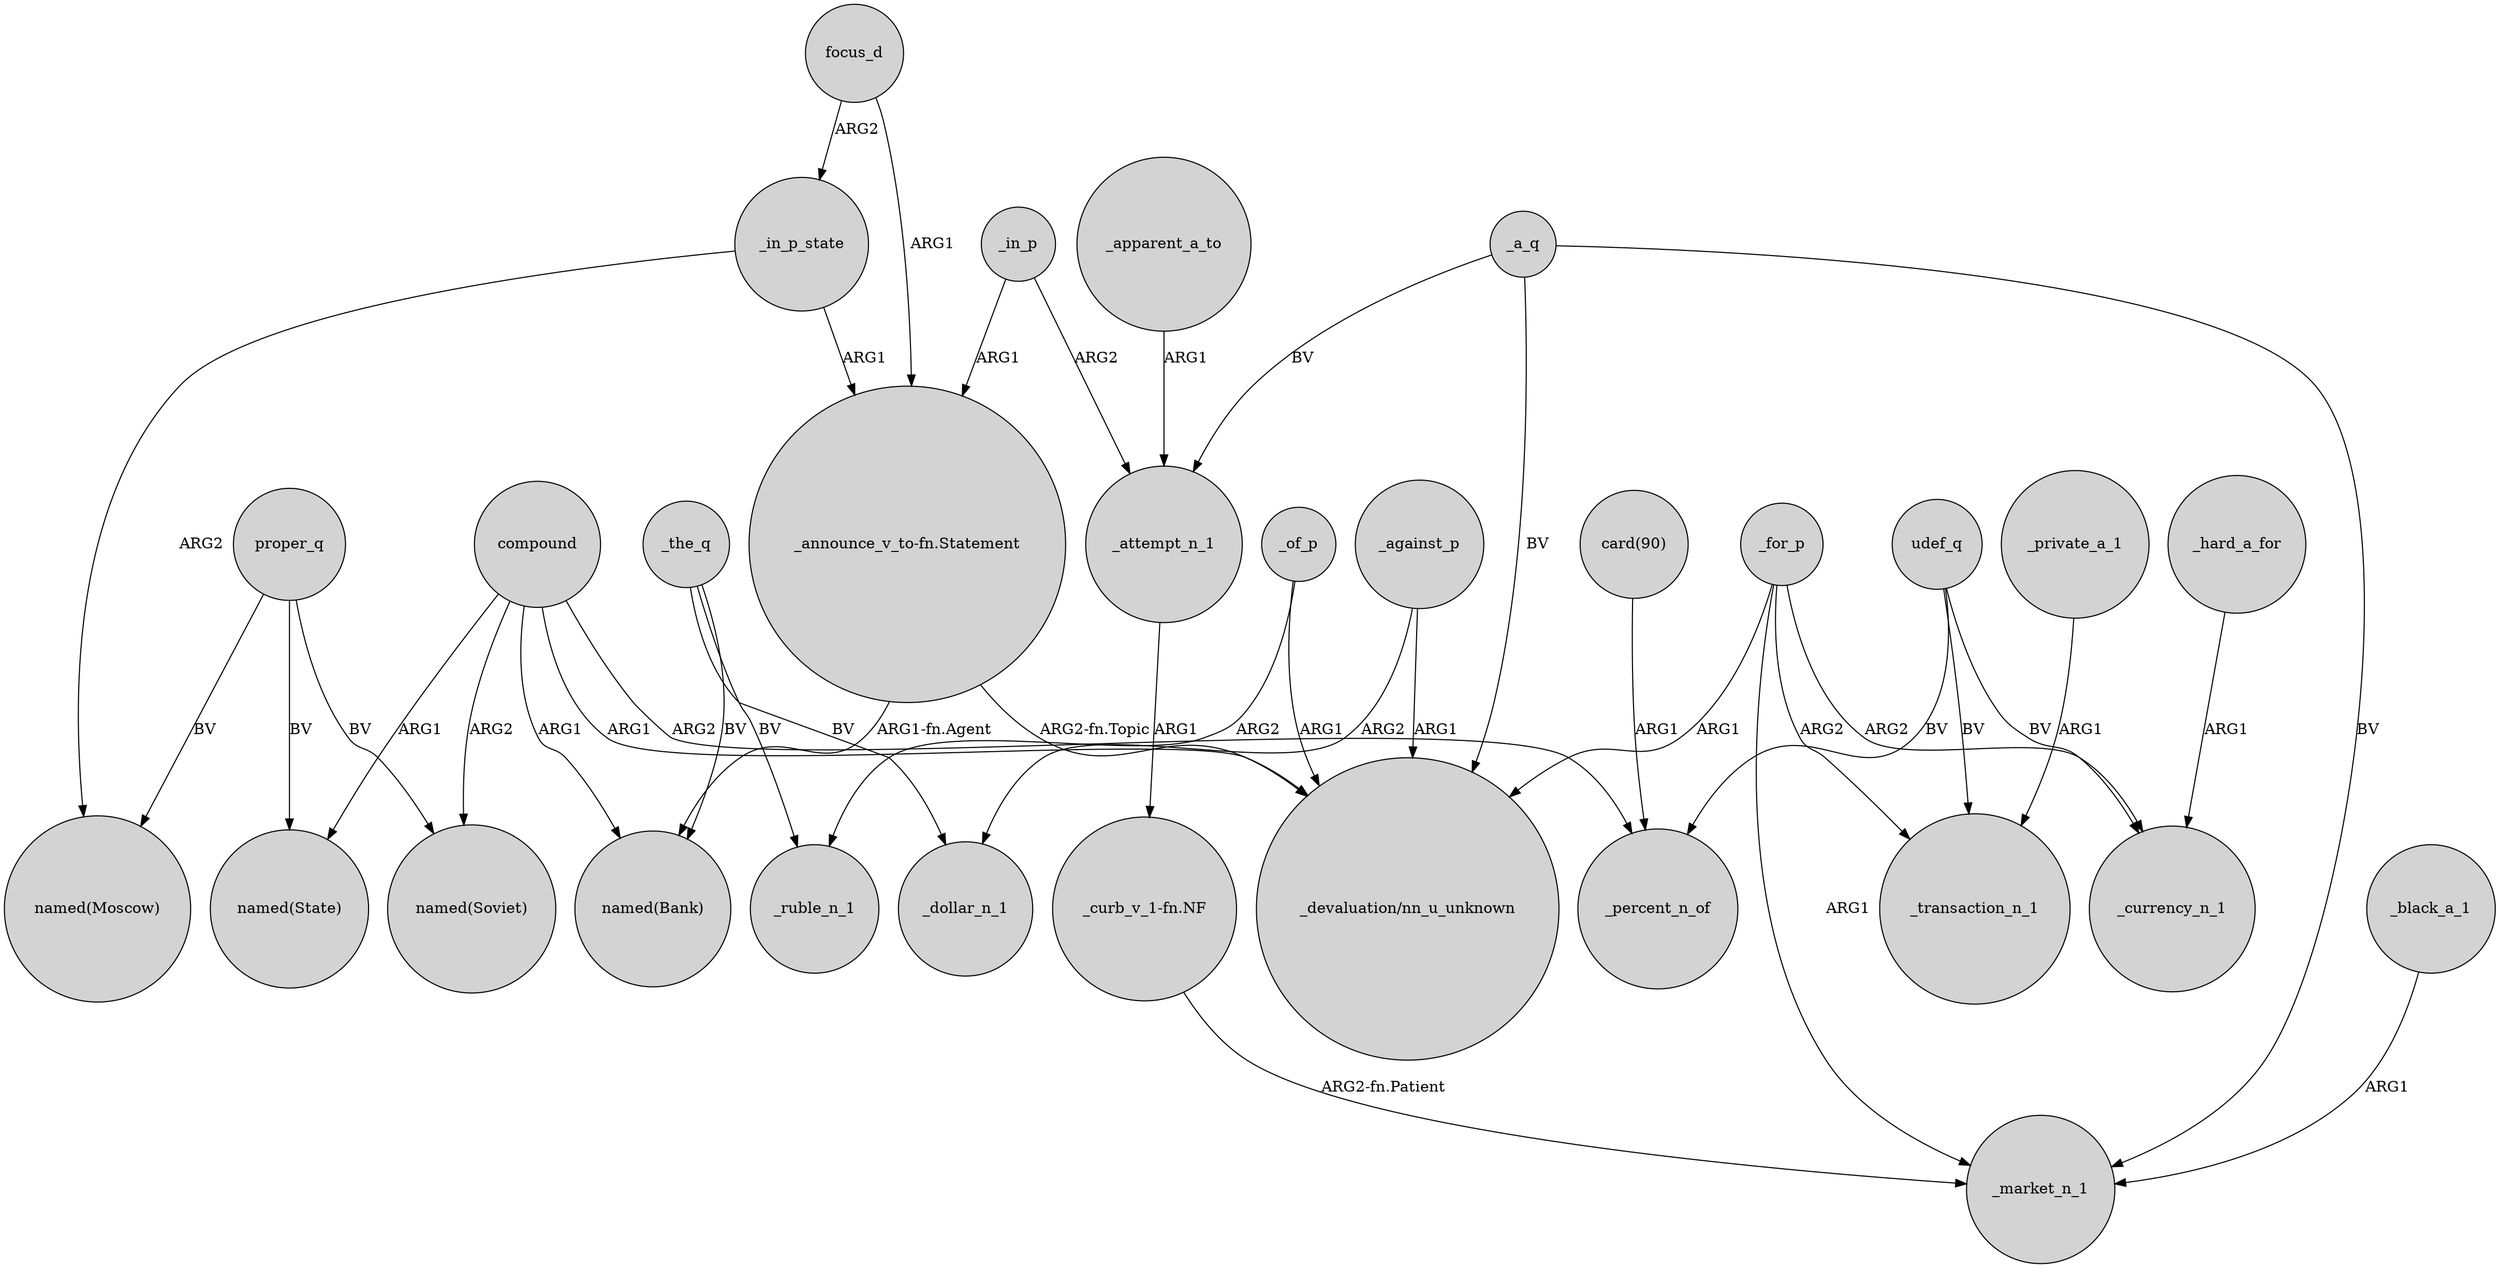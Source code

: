 digraph {
	node [shape=circle style=filled]
	_in_p -> "_announce_v_to-fn.Statement" [label=ARG1]
	proper_q -> "named(Moscow)" [label=BV]
	compound -> "_devaluation/nn_u_unknown" [label=ARG1]
	"_announce_v_to-fn.Statement" -> "_devaluation/nn_u_unknown" [label="ARG2-fn.Topic"]
	_of_p -> _ruble_n_1 [label=ARG2]
	focus_d -> "_announce_v_to-fn.Statement" [label=ARG1]
	_the_q -> "named(Bank)" [label=BV]
	focus_d -> _in_p_state [label=ARG2]
	_for_p -> "_devaluation/nn_u_unknown" [label=ARG1]
	_the_q -> _dollar_n_1 [label=BV]
	_attempt_n_1 -> "_curb_v_1-fn.NF" [label=ARG1]
	_black_a_1 -> _market_n_1 [label=ARG1]
	"_announce_v_to-fn.Statement" -> "named(Bank)" [label="ARG1-fn.Agent"]
	_for_p -> _transaction_n_1 [label=ARG2]
	_for_p -> _market_n_1 [label=ARG1]
	proper_q -> "named(Soviet)" [label=BV]
	compound -> _percent_n_of [label=ARG2]
	_a_q -> _attempt_n_1 [label=BV]
	_for_p -> _currency_n_1 [label=ARG2]
	udef_q -> _currency_n_1 [label=BV]
	compound -> "named(State)" [label=ARG1]
	_in_p -> _attempt_n_1 [label=ARG2]
	udef_q -> _transaction_n_1 [label=BV]
	compound -> "named(Soviet)" [label=ARG2]
	_the_q -> _ruble_n_1 [label=BV]
	_a_q -> _market_n_1 [label=BV]
	_a_q -> "_devaluation/nn_u_unknown" [label=BV]
	"card(90)" -> _percent_n_of [label=ARG1]
	"_curb_v_1-fn.NF" -> _market_n_1 [label="ARG2-fn.Patient"]
	compound -> "named(Bank)" [label=ARG1]
	_apparent_a_to -> _attempt_n_1 [label=ARG1]
	proper_q -> "named(State)" [label=BV]
	udef_q -> _percent_n_of [label=BV]
	_against_p -> _dollar_n_1 [label=ARG2]
	_against_p -> "_devaluation/nn_u_unknown" [label=ARG1]
	_hard_a_for -> _currency_n_1 [label=ARG1]
	_of_p -> "_devaluation/nn_u_unknown" [label=ARG1]
	_in_p_state -> "_announce_v_to-fn.Statement" [label=ARG1]
	_private_a_1 -> _transaction_n_1 [label=ARG1]
	_in_p_state -> "named(Moscow)" [label=ARG2]
}
